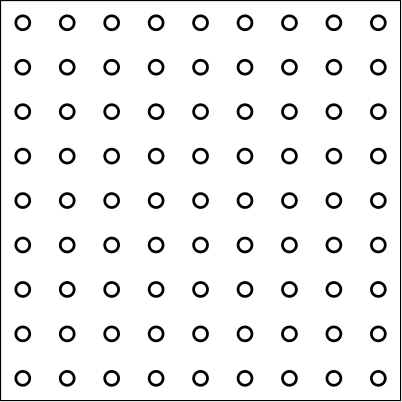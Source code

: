 <?xml version="1.0"?>
<!DOCTYPE ipe SYSTEM "ipe.dtd">
<ipe version="70005" creator="Ipe 7.1.4">
<info created="D:20160408161200" modified="D:20160408161212"/>
<ipestyle name="basic">
<symbol name="arrow/arc(spx)">
<path stroke="sym-stroke" fill="sym-stroke" pen="sym-pen">
0 0 m
-1 0.333 l
-1 -0.333 l
h
</path>
</symbol>
<symbol name="arrow/farc(spx)">
<path stroke="sym-stroke" fill="white" pen="sym-pen">
0 0 m
-1 0.333 l
-1 -0.333 l
h
</path>
</symbol>
<symbol name="mark/circle(sx)" transformations="translations">
<path fill="sym-stroke">
0.6 0 0 0.6 0 0 e
0.4 0 0 0.4 0 0 e
</path>
</symbol>
<symbol name="mark/disk(sx)" transformations="translations">
<path fill="sym-stroke">
0.6 0 0 0.6 0 0 e
</path>
</symbol>
<symbol name="mark/fdisk(sfx)" transformations="translations">
<group>
<path fill="sym-fill">
0.5 0 0 0.5 0 0 e
</path>
<path fill="sym-stroke" fillrule="eofill">
0.6 0 0 0.6 0 0 e
0.4 0 0 0.4 0 0 e
</path>
</group>
</symbol>
<symbol name="mark/box(sx)" transformations="translations">
<path fill="sym-stroke" fillrule="eofill">
-0.6 -0.6 m
0.6 -0.6 l
0.6 0.6 l
-0.6 0.6 l
h
-0.4 -0.4 m
0.4 -0.4 l
0.4 0.4 l
-0.4 0.4 l
h
</path>
</symbol>
<symbol name="mark/square(sx)" transformations="translations">
<path fill="sym-stroke">
-0.6 -0.6 m
0.6 -0.6 l
0.6 0.6 l
-0.6 0.6 l
h
</path>
</symbol>
<symbol name="mark/fsquare(sfx)" transformations="translations">
<group>
<path fill="sym-fill">
-0.5 -0.5 m
0.5 -0.5 l
0.5 0.5 l
-0.5 0.5 l
h
</path>
<path fill="sym-stroke" fillrule="eofill">
-0.6 -0.6 m
0.6 -0.6 l
0.6 0.6 l
-0.6 0.6 l
h
-0.4 -0.4 m
0.4 -0.4 l
0.4 0.4 l
-0.4 0.4 l
h
</path>
</group>
</symbol>
<symbol name="mark/cross(sx)" transformations="translations">
<group>
<path fill="sym-stroke">
-0.43 -0.57 m
0.57 0.43 l
0.43 0.57 l
-0.57 -0.43 l
h
</path>
<path fill="sym-stroke">
-0.43 0.57 m
0.57 -0.43 l
0.43 -0.57 l
-0.57 0.43 l
h
</path>
</group>
</symbol>
<symbol name="arrow/fnormal(spx)">
<path stroke="sym-stroke" fill="white" pen="sym-pen">
0 0 m
-1 0.333 l
-1 -0.333 l
h
</path>
</symbol>
<symbol name="arrow/pointed(spx)">
<path stroke="sym-stroke" fill="sym-stroke" pen="sym-pen">
0 0 m
-1 0.333 l
-0.8 0 l
-1 -0.333 l
h
</path>
</symbol>
<symbol name="arrow/fpointed(spx)">
<path stroke="sym-stroke" fill="white" pen="sym-pen">
0 0 m
-1 0.333 l
-0.8 0 l
-1 -0.333 l
h
</path>
</symbol>
<symbol name="arrow/linear(spx)">
<path stroke="sym-stroke" pen="sym-pen">
-1 0.333 m
0 0 l
-1 -0.333 l
</path>
</symbol>
<symbol name="arrow/fdouble(spx)">
<path stroke="sym-stroke" fill="white" pen="sym-pen">
0 0 m
-1 0.333 l
-1 -0.333 l
h
-1 0 m
-2 0.333 l
-2 -0.333 l
h
</path>
</symbol>
<symbol name="arrow/double(spx)">
<path stroke="sym-stroke" fill="sym-stroke" pen="sym-pen">
0 0 m
-1 0.333 l
-1 -0.333 l
h
-1 0 m
-2 0.333 l
-2 -0.333 l
h
</path>
</symbol>
<pen name="heavier" value="0.8"/>
<pen name="fat" value="1.2"/>
<pen name="ultrafat" value="2"/>
<symbolsize name="large" value="5"/>
<symbolsize name="small" value="2"/>
<symbolsize name="tiny" value="1.1"/>
<arrowsize name="large" value="10"/>
<arrowsize name="small" value="5"/>
<arrowsize name="tiny" value="3"/>
<color name="red" value="1 0 0"/>
<color name="green" value="0 1 0"/>
<color name="blue" value="0 0 1"/>
<color name="yellow" value="1 1 0"/>
<color name="orange" value="1 0.647 0"/>
<color name="gold" value="1 0.843 0"/>
<color name="purple" value="0.627 0.125 0.941"/>
<color name="gray" value="0.745"/>
<color name="brown" value="0.647 0.165 0.165"/>
<color name="navy" value="0 0 0.502"/>
<color name="pink" value="1 0.753 0.796"/>
<color name="seagreen" value="0.18 0.545 0.341"/>
<color name="turquoise" value="0.251 0.878 0.816"/>
<color name="violet" value="0.933 0.51 0.933"/>
<color name="darkblue" value="0 0 0.545"/>
<color name="darkcyan" value="0 0.545 0.545"/>
<color name="darkgray" value="0.663"/>
<color name="darkgreen" value="0 0.392 0"/>
<color name="darkmagenta" value="0.545 0 0.545"/>
<color name="darkorange" value="1 0.549 0"/>
<color name="darkred" value="0.545 0 0"/>
<color name="lightblue" value="0.678 0.847 0.902"/>
<color name="lightcyan" value="0.878 1 1"/>
<color name="lightgray" value="0.827"/>
<color name="lightgreen" value="0.565 0.933 0.565"/>
<color name="lightyellow" value="1 1 0.878"/>
<dashstyle name="dashed" value="[4] 0"/>
<dashstyle name="dotted" value="[1 3] 0"/>
<dashstyle name="dash dotted" value="[4 2 1 2] 0"/>
<dashstyle name="dash dot dotted" value="[4 2 1 2 1 2] 0"/>
<textsize name="large" value="\large"/>
<textsize name="Large" value="\Large"/>
<textsize name="LARGE" value="\LARGE"/>
<textsize name="huge" value="\huge"/>
<textsize name="Huge" value="\Huge"/>
<textsize name="small" value="\small"/>
<textsize name="footnote" value="\footnotesize"/>
<textsize name="tiny" value="\tiny"/>
<textstyle name="center" begin="\begin{center}" end="\end{center}"/>
<textstyle name="itemize" begin="\begin{itemize}" end="\end{itemize}"/>
<textstyle name="item" begin="\begin{itemize}\item{}" end="\end{itemize}"/>
<gridsize name="4 pts" value="4"/>
<gridsize name="8 pts (~3 mm)" value="8"/>
<gridsize name="16 pts (~6 mm)" value="16"/>
<gridsize name="32 pts (~12 mm)" value="32"/>
<gridsize name="10 pts (~3.5 mm)" value="10"/>
<gridsize name="20 pts (~7 mm)" value="20"/>
<gridsize name="14 pts (~5 mm)" value="14"/>
<gridsize name="28 pts (~10 mm)" value="28"/>
<gridsize name="56 pts (~20 mm)" value="56"/>
<anglesize name="90 deg" value="90"/>
<anglesize name="60 deg" value="60"/>
<anglesize name="45 deg" value="45"/>
<anglesize name="30 deg" value="30"/>
<anglesize name="22.5 deg" value="22.5"/>
<tiling name="falling" angle="-60" step="4" width="1"/>
<tiling name="rising" angle="30" step="4" width="1"/>
</ipestyle>
<page>
<layer name="alpha"/>
<layer name="beta"/>
<layer name="gamma"/>
<layer name="delta"/>
<layer name="epsilon"/>
<layer name="zeta"/>
<layer name="eta"/>
<layer name="theta"/>
<layer name="iota"/>
<layer name="kappa"/>
<layer name="lambda"/>
<layer name="mu"/>
<layer name="nu"/>
<layer name="xi"/>
<layer name="omicron"/>
<layer name="pi"/>
<layer name="rho"/>
<layer name="sigma"/>
<layer name="tau"/>
<layer name="phi"/>
<layer name="chi"/>
<layer name="omega"/>
<layer name="alpha1"/>
<layer name="alpha2"/>
<layer name="alpha3"/>
<layer name="alpha4"/>
<layer name="alpha5"/>
<layer name="alpha6"/>
<view layers="alpha" active="alpha"/>
<view layers="alpha beta phi" active="phi"/>
<view layers="alpha beta gamma" active="gamma"/>
<view layers="alpha beta gamma delta chi" active="chi"/>
<view layers="alpha beta gamma delta epsilon" active="epsilon"/>
<view layers="alpha beta gamma delta epsilon zeta omega" active="omega"/>
<view layers="alpha beta gamma delta epsilon zeta eta" active="eta"/>
<view layers="alpha beta gamma delta epsilon zeta eta theta alpha1" active="alpha1"/>
<view layers="alpha beta gamma delta epsilon zeta eta theta iota" active="iota"/>
<view layers="alpha beta gamma delta epsilon zeta eta theta iota kappa alpha2" active="alpha2"/>
<view layers="alpha beta gamma delta epsilon zeta eta theta iota kappa lambda" active="lambda"/>
<view layers="alpha beta gamma delta epsilon zeta eta theta iota kappa lambda mu alpha3" active="alpha3"/>
<view layers="alpha beta gamma delta epsilon zeta eta theta iota kappa lambda mu nu" active="nu"/>
<view layers="alpha beta gamma delta epsilon zeta eta theta iota kappa lambda mu nu xi alpha4" active="alpha4"/>
<view layers="alpha beta gamma delta epsilon zeta eta theta iota kappa lambda mu nu xi omicron" active="omicron"/>
<view layers="alpha beta gamma delta epsilon zeta eta theta iota kappa lambda mu nu xi omicron pi alpha5" active="alpha5"/>
<view layers="alpha beta gamma delta epsilon zeta eta theta iota kappa lambda mu nu xi omicron pi rho" active="rho"/>
<view layers="alpha beta gamma delta epsilon zeta eta theta iota kappa lambda mu nu xi omicron pi rho sigma alpha6" active="alpha6"/>
<view layers="alpha beta gamma delta epsilon zeta eta theta iota kappa lambda mu nu xi omicron pi rho sigma tau" active="tau"/>
<path layer="alpha" matrix="1 0 0 1 0 -400" stroke="black">
256 768 m
256 624 l
400 624 l
400 768 l
h
</path>
<use matrix="1 0 0 1 8 -408" name="mark/fdisk(sfx)" pos="384 768" size="large" stroke="black" fill="white"/>
<use matrix="1 0 0 1 -8 -408" name="mark/fdisk(sfx)" pos="384 768" size="large" stroke="black" fill="white"/>
<use matrix="1 0 0 1 -24 -408" name="mark/fdisk(sfx)" pos="384 768" size="large" stroke="black" fill="white"/>
<use matrix="1 0 0 1 -40 -408" name="mark/fdisk(sfx)" pos="384 768" size="large" stroke="black" fill="white"/>
<use matrix="1 0 0 1 -56 -408" name="mark/fdisk(sfx)" pos="384 768" size="large" stroke="black" fill="white"/>
<use matrix="1 0 0 1 -72 -408" name="mark/fdisk(sfx)" pos="384 768" size="large" stroke="black" fill="white"/>
<use matrix="1 0 0 1 -88 -408" name="mark/fdisk(sfx)" pos="384 768" size="large" stroke="black" fill="white"/>
<use matrix="1 0 0 1 -104 -408" name="mark/fdisk(sfx)" pos="384 768" size="large" stroke="black" fill="white"/>
<use matrix="1 0 0 1 -120 -408" name="mark/fdisk(sfx)" pos="384 768" size="large" stroke="black" fill="white"/>
<use matrix="1 0 0 1 8 -424" name="mark/fdisk(sfx)" pos="384 768" size="large" stroke="black" fill="white"/>
<use matrix="1 0 0 1 -8 -424" name="mark/fdisk(sfx)" pos="384 768" size="large" stroke="black" fill="white"/>
<use matrix="1 0 0 1 -24 -424" name="mark/fdisk(sfx)" pos="384 768" size="large" stroke="black" fill="white"/>
<use matrix="1 0 0 1 -40 -424" name="mark/fdisk(sfx)" pos="384 768" size="large" stroke="black" fill="white"/>
<use matrix="1 0 0 1 -56 -424" name="mark/fdisk(sfx)" pos="384 768" size="large" stroke="black" fill="white"/>
<use matrix="1 0 0 1 -72 -424" name="mark/fdisk(sfx)" pos="384 768" size="large" stroke="black" fill="white"/>
<use matrix="1 0 0 1 -88 -424" name="mark/fdisk(sfx)" pos="384 768" size="large" stroke="black" fill="white"/>
<use matrix="1 0 0 1 -104 -424" name="mark/fdisk(sfx)" pos="384 768" size="large" stroke="black" fill="white"/>
<use matrix="1 0 0 1 -120 -424" name="mark/fdisk(sfx)" pos="384 768" size="large" stroke="black" fill="white"/>
<use matrix="1 0 0 1 8 -440" name="mark/fdisk(sfx)" pos="384 768" size="large" stroke="black" fill="white"/>
<use matrix="1 0 0 1 -8 -440" name="mark/fdisk(sfx)" pos="384 768" size="large" stroke="black" fill="white"/>
<use matrix="1 0 0 1 -24 -440" name="mark/fdisk(sfx)" pos="384 768" size="large" stroke="black" fill="white"/>
<use matrix="1 0 0 1 -40 -440" name="mark/fdisk(sfx)" pos="384 768" size="large" stroke="black" fill="white"/>
<use matrix="1 0 0 1 -56 -440" name="mark/fdisk(sfx)" pos="384 768" size="large" stroke="black" fill="white"/>
<use matrix="1 0 0 1 -72 -440" name="mark/fdisk(sfx)" pos="384 768" size="large" stroke="black" fill="white"/>
<use matrix="1 0 0 1 -88 -440" name="mark/fdisk(sfx)" pos="384 768" size="large" stroke="black" fill="white"/>
<use matrix="1 0 0 1 -104 -440" name="mark/fdisk(sfx)" pos="384 768" size="large" stroke="black" fill="white"/>
<use matrix="1 0 0 1 -120 -440" name="mark/fdisk(sfx)" pos="384 768" size="large" stroke="black" fill="white"/>
<use matrix="1 0 0 1 8 -456" name="mark/fdisk(sfx)" pos="384 768" size="large" stroke="black" fill="white"/>
<use matrix="1 0 0 1 -8 -456" name="mark/fdisk(sfx)" pos="384 768" size="large" stroke="black" fill="white"/>
<use matrix="1 0 0 1 -24 -456" name="mark/fdisk(sfx)" pos="384 768" size="large" stroke="black" fill="white"/>
<use matrix="1 0 0 1 -40 -456" name="mark/fdisk(sfx)" pos="384 768" size="large" stroke="black" fill="white"/>
<use matrix="1 0 0 1 -56 -456" name="mark/fdisk(sfx)" pos="384 768" size="large" stroke="black" fill="white"/>
<use matrix="1 0 0 1 -72 -456" name="mark/fdisk(sfx)" pos="384 768" size="large" stroke="black" fill="white"/>
<use matrix="1 0 0 1 -88 -456" name="mark/fdisk(sfx)" pos="384 768" size="large" stroke="black" fill="white"/>
<use matrix="1 0 0 1 -104 -456" name="mark/fdisk(sfx)" pos="384 768" size="large" stroke="black" fill="white"/>
<use matrix="1 0 0 1 -120 -456" name="mark/fdisk(sfx)" pos="384 768" size="large" stroke="black" fill="white"/>
<use matrix="1 0 0 1 8 -472" name="mark/fdisk(sfx)" pos="384 768" size="large" stroke="black" fill="white"/>
<use matrix="1 0 0 1 -8 -472" name="mark/fdisk(sfx)" pos="384 768" size="large" stroke="black" fill="white"/>
<use matrix="1 0 0 1 -24 -472" name="mark/fdisk(sfx)" pos="384 768" size="large" stroke="black" fill="white"/>
<use matrix="1 0 0 1 -40 -472" name="mark/fdisk(sfx)" pos="384 768" size="large" stroke="black" fill="white"/>
<use matrix="1 0 0 1 -56 -472" name="mark/fdisk(sfx)" pos="384 768" size="large" stroke="black" fill="white"/>
<use matrix="1 0 0 1 -72 -472" name="mark/fdisk(sfx)" pos="384 768" size="large" stroke="black" fill="white"/>
<use matrix="1 0 0 1 -88 -472" name="mark/fdisk(sfx)" pos="384 768" size="large" stroke="black" fill="white"/>
<use matrix="1 0 0 1 -104 -472" name="mark/fdisk(sfx)" pos="384 768" size="large" stroke="black" fill="white"/>
<use matrix="1 0 0 1 -120 -472" name="mark/fdisk(sfx)" pos="384 768" size="large" stroke="black" fill="white"/>
<use matrix="1 0 0 1 8 -488" name="mark/fdisk(sfx)" pos="384 768" size="large" stroke="black" fill="white"/>
<use matrix="1 0 0 1 -8 -488" name="mark/fdisk(sfx)" pos="384 768" size="large" stroke="black" fill="white"/>
<use matrix="1 0 0 1 -24 -488" name="mark/fdisk(sfx)" pos="384 768" size="large" stroke="black" fill="white"/>
<use matrix="1 0 0 1 -40 -488" name="mark/fdisk(sfx)" pos="384 768" size="large" stroke="black" fill="white"/>
<use matrix="1 0 0 1 -56 -488" name="mark/fdisk(sfx)" pos="384 768" size="large" stroke="black" fill="white"/>
<use matrix="1 0 0 1 -72 -488" name="mark/fdisk(sfx)" pos="384 768" size="large" stroke="black" fill="white"/>
<use matrix="1 0 0 1 -88 -488" name="mark/fdisk(sfx)" pos="384 768" size="large" stroke="black" fill="white"/>
<use matrix="1 0 0 1 -104 -488" name="mark/fdisk(sfx)" pos="384 768" size="large" stroke="black" fill="white"/>
<use matrix="1 0 0 1 -120 -488" name="mark/fdisk(sfx)" pos="384 768" size="large" stroke="black" fill="white"/>
<use matrix="1 0 0 1 8 -504" name="mark/fdisk(sfx)" pos="384 768" size="large" stroke="black" fill="white"/>
<use matrix="1 0 0 1 -8 -504" name="mark/fdisk(sfx)" pos="384 768" size="large" stroke="black" fill="white"/>
<use matrix="1 0 0 1 -24 -504" name="mark/fdisk(sfx)" pos="384 768" size="large" stroke="black" fill="white"/>
<use matrix="1 0 0 1 -40 -504" name="mark/fdisk(sfx)" pos="384 768" size="large" stroke="black" fill="white"/>
<use matrix="1 0 0 1 -56 -504" name="mark/fdisk(sfx)" pos="384 768" size="large" stroke="black" fill="white"/>
<use matrix="1 0 0 1 -72 -504" name="mark/fdisk(sfx)" pos="384 768" size="large" stroke="black" fill="white"/>
<use matrix="1 0 0 1 -88 -504" name="mark/fdisk(sfx)" pos="384 768" size="large" stroke="black" fill="white"/>
<use matrix="1 0 0 1 -104 -504" name="mark/fdisk(sfx)" pos="384 768" size="large" stroke="black" fill="white"/>
<use matrix="1 0 0 1 -120 -504" name="mark/fdisk(sfx)" pos="384 768" size="large" stroke="black" fill="white"/>
<use matrix="1 0 0 1 8 -520" name="mark/fdisk(sfx)" pos="384 768" size="large" stroke="black" fill="white"/>
<use matrix="1 0 0 1 -8 -520" name="mark/fdisk(sfx)" pos="384 768" size="large" stroke="black" fill="white"/>
<use matrix="1 0 0 1 -24 -520" name="mark/fdisk(sfx)" pos="384 768" size="large" stroke="black" fill="white"/>
<use matrix="1 0 0 1 -40 -520" name="mark/fdisk(sfx)" pos="384 768" size="large" stroke="black" fill="white"/>
<use matrix="1 0 0 1 -56 -520" name="mark/fdisk(sfx)" pos="384 768" size="large" stroke="black" fill="white"/>
<use matrix="1 0 0 1 -72 -520" name="mark/fdisk(sfx)" pos="384 768" size="large" stroke="black" fill="white"/>
<use matrix="1 0 0 1 -88 -520" name="mark/fdisk(sfx)" pos="384 768" size="large" stroke="black" fill="white"/>
<use matrix="1 0 0 1 -104 -520" name="mark/fdisk(sfx)" pos="384 768" size="large" stroke="black" fill="white"/>
<use matrix="1 0 0 1 -120 -520" name="mark/fdisk(sfx)" pos="384 768" size="large" stroke="black" fill="white"/>
<use matrix="1 0 0 1 8 -536" name="mark/fdisk(sfx)" pos="384 768" size="large" stroke="black" fill="white"/>
<use matrix="1 0 0 1 -8 -536" name="mark/fdisk(sfx)" pos="384 768" size="large" stroke="black" fill="white"/>
<use matrix="1 0 0 1 -24 -536" name="mark/fdisk(sfx)" pos="384 768" size="large" stroke="black" fill="white"/>
<use matrix="1 0 0 1 -40 -536" name="mark/fdisk(sfx)" pos="384 768" size="large" stroke="black" fill="white"/>
<use matrix="1 0 0 1 -56 -536" name="mark/fdisk(sfx)" pos="384 768" size="large" stroke="black" fill="white"/>
<use matrix="1 0 0 1 -72 -536" name="mark/fdisk(sfx)" pos="384 768" size="large" stroke="black" fill="white"/>
<use matrix="1 0 0 1 -88 -536" name="mark/fdisk(sfx)" pos="384 768" size="large" stroke="black" fill="white"/>
<use matrix="1 0 0 1 -104 -536" name="mark/fdisk(sfx)" pos="384 768" size="large" stroke="black" fill="white"/>
<use matrix="1 0 0 1 -120 -536" name="mark/fdisk(sfx)" pos="384 768" size="large" stroke="black" fill="white"/>
<use layer="beta" name="mark/fdisk(sfx)" pos="392 360" size="large" stroke="black" fill="black"/>
<use name="mark/fdisk(sfx)" pos="376 344" size="large" stroke="black" fill="black"/>
<use layer="delta" name="mark/fdisk(sfx)" pos="360 360" size="large" stroke="black" fill="black"/>
<use name="mark/fdisk(sfx)" pos="344 344" size="large" stroke="black" fill="black"/>
<use layer="beta" name="mark/fdisk(sfx)" pos="328 280" size="large" stroke="black" fill="black"/>
<use layer="delta" name="mark/fdisk(sfx)" pos="328 264" size="large" stroke="black" fill="black"/>
<use layer="zeta" name="mark/fdisk(sfx)" pos="392 328" size="large" stroke="black" fill="black"/>
<use name="mark/fdisk(sfx)" pos="376 312" size="large" stroke="black" fill="black"/>
<use name="mark/fdisk(sfx)" pos="328 248" size="large" stroke="black" fill="black"/>
<use layer="theta" name="mark/fdisk(sfx)" pos="360 328" size="large" stroke="black" fill="black"/>
<use name="mark/fdisk(sfx)" pos="344 312" size="large" stroke="black" fill="black"/>
<use name="mark/fdisk(sfx)" pos="328 232" size="large" stroke="black" fill="black"/>
<use layer="kappa" name="mark/fdisk(sfx)" pos="312 360" size="large" stroke="black" fill="black"/>
<use name="mark/fdisk(sfx)" pos="296 344" size="large" stroke="black" fill="black"/>
<use name="mark/fdisk(sfx)" pos="280 328" size="large" stroke="black" fill="black"/>
<use name="mark/fdisk(sfx)" pos="264 312" size="large" stroke="black" fill="black"/>
<use layer="mu" name="mark/fdisk(sfx)" pos="312 280" size="large" stroke="black" fill="black"/>
<use name="mark/fdisk(sfx)" pos="296 264" size="large" stroke="black" fill="black"/>
<use name="mark/fdisk(sfx)" pos="392 296" size="large" stroke="black" fill="black"/>
<use layer="xi" name="mark/fdisk(sfx)" pos="280 280" size="large" stroke="black" fill="black"/>
<use name="mark/fdisk(sfx)" pos="264 264" size="large" stroke="black" fill="black"/>
<use name="mark/fdisk(sfx)" pos="376 296" size="large" stroke="black" fill="black"/>
<use layer="pi" name="mark/fdisk(sfx)" pos="312 248" size="large" stroke="black" fill="black"/>
<use name="mark/fdisk(sfx)" pos="296 232" size="large" stroke="black" fill="black"/>
<use name="mark/fdisk(sfx)" pos="360 296" size="large" stroke="black" fill="black"/>
<use layer="sigma" name="mark/fdisk(sfx)" pos="280 248" size="large" stroke="black" fill="black"/>
<use name="mark/fdisk(sfx)" pos="264 232" size="large" stroke="black" fill="black"/>
<use name="mark/fdisk(sfx)" pos="344 296" size="large" stroke="black" fill="black"/>
<use layer="gamma" name="mark/cross(sx)" pos="376 360" size="large" stroke="black"/>
<use name="mark/cross(sx)" pos="392 344" size="large" stroke="black"/>
<use name="mark/cross(sx)" pos="344 280" size="large" stroke="black"/>
<use name="mark/cross(sx)" pos="360 280" size="large" stroke="black"/>
<use name="mark/cross(sx)" pos="376 280" size="large" stroke="black"/>
<use name="mark/cross(sx)" pos="392 280" size="large" stroke="black"/>
<use name="mark/cross(sx)" pos="328 296" size="large" stroke="black"/>
<use name="mark/cross(sx)" pos="328 312" size="large" stroke="black"/>
<use name="mark/cross(sx)" pos="328 328" size="large" stroke="black"/>
<use name="mark/cross(sx)" pos="328 344" size="large" stroke="black"/>
<use name="mark/cross(sx)" pos="328 360" size="large" stroke="black"/>
<use layer="epsilon" name="mark/cross(sx)" pos="344 360" size="large" stroke="black"/>
<use name="mark/cross(sx)" pos="360 344" size="large" stroke="black"/>
<use name="mark/cross(sx)" pos="344 264" size="large" stroke="black"/>
<use name="mark/cross(sx)" pos="360 264" size="large" stroke="black"/>
<use name="mark/cross(sx)" pos="376 264" size="large" stroke="black"/>
<use name="mark/cross(sx)" pos="392 264" size="large" stroke="black"/>
<use layer="eta" name="mark/cross(sx)" pos="376 328" size="large" stroke="black"/>
<use name="mark/cross(sx)" pos="392 312" size="large" stroke="black"/>
<use name="mark/cross(sx)" pos="344 248" size="large" stroke="black"/>
<use name="mark/cross(sx)" pos="360 248" size="large" stroke="black"/>
<use name="mark/cross(sx)" pos="376 248" size="large" stroke="black"/>
<use name="mark/cross(sx)" pos="392 248" size="large" stroke="black"/>
<use layer="iota" name="mark/cross(sx)" pos="344 328" size="large" stroke="black"/>
<use name="mark/cross(sx)" pos="360 312" size="large" stroke="black"/>
<use name="mark/cross(sx)" pos="344 232" size="large" stroke="black"/>
<use name="mark/cross(sx)" pos="360 232" size="large" stroke="black"/>
<use name="mark/cross(sx)" pos="376 232" size="large" stroke="black"/>
<use name="mark/cross(sx)" pos="392 232" size="large" stroke="black"/>
<use layer="lambda" name="mark/cross(sx)" pos="264 360" size="large" stroke="black"/>
<use name="mark/cross(sx)" pos="264 344" size="large" stroke="black"/>
<use name="mark/cross(sx)" pos="264 328" size="large" stroke="black"/>
<use name="mark/cross(sx)" pos="280 344" size="large" stroke="black"/>
<use name="mark/cross(sx)" pos="280 360" size="large" stroke="black"/>
<use name="mark/cross(sx)" pos="296 360" size="large" stroke="black"/>
<use name="mark/cross(sx)" pos="296 328" size="large" stroke="black"/>
<use name="mark/cross(sx)" pos="312 328" size="large" stroke="black"/>
<use name="mark/cross(sx)" pos="312 344" size="large" stroke="black"/>
<use name="mark/cross(sx)" pos="312 312" size="large" stroke="black"/>
<use name="mark/cross(sx)" pos="296 312" size="large" stroke="black"/>
<use name="mark/cross(sx)" pos="280 312" size="large" stroke="black"/>
<use layer="nu" name="mark/cross(sx)" pos="312 264" size="large" stroke="black"/>
<use name="mark/cross(sx)" pos="296 280" size="large" stroke="black"/>
<use name="mark/cross(sx)" pos="296 296" size="large" stroke="black"/>
<use name="mark/cross(sx)" pos="312 296" size="large" stroke="black"/>
<use layer="omicron" name="mark/cross(sx)" pos="280 296" size="large" stroke="black"/>
<use name="mark/cross(sx)" pos="264 296" size="large" stroke="black"/>
<use name="mark/cross(sx)" pos="264 280" size="large" stroke="black"/>
<use name="mark/cross(sx)" pos="280 264" size="large" stroke="black"/>
<use layer="rho" name="mark/cross(sx)" pos="296 248" size="large" stroke="black"/>
<use name="mark/cross(sx)" pos="312 232" size="large" stroke="black"/>
<use layer="tau" name="mark/cross(sx)" pos="264 248" size="large" stroke="black"/>
<use name="mark/cross(sx)" pos="280 232" size="large" stroke="black"/>
<use layer="phi" name="mark/fdisk(sfx)" pos="392 360" size="large" stroke="red" fill="red"/>
<use name="mark/fdisk(sfx)" pos="376 344" size="large" stroke="red" fill="red"/>
<use name="mark/fdisk(sfx)" pos="328 280" size="large" stroke="red" fill="red"/>
<use layer="chi" name="mark/fdisk(sfx)" pos="360 360" size="large" stroke="red" fill="red"/>
<use name="mark/fdisk(sfx)" pos="344 344" size="large" stroke="red" fill="red"/>
<use name="mark/fdisk(sfx)" pos="328 264" size="large" stroke="red" fill="red"/>
<use layer="omega" name="mark/fdisk(sfx)" pos="392 328" size="large" stroke="red" fill="red"/>
<use name="mark/fdisk(sfx)" pos="376 312" size="large" stroke="red" fill="red"/>
<use name="mark/fdisk(sfx)" pos="328 248" size="large" stroke="red" fill="red"/>
<use layer="alpha1" name="mark/fdisk(sfx)" pos="360 328" size="large" stroke="red" fill="red"/>
<use name="mark/fdisk(sfx)" pos="344 312" size="large" stroke="red" fill="red"/>
<use name="mark/fdisk(sfx)" pos="328 232" size="large" stroke="red" fill="red"/>
<use layer="alpha2" name="mark/fdisk(sfx)" pos="264 312" size="large" stroke="red" fill="red"/>
<use name="mark/fdisk(sfx)" pos="280 328" size="large" stroke="red" fill="red"/>
<use name="mark/fdisk(sfx)" pos="296 344" size="large" stroke="red" fill="red"/>
<use name="mark/fdisk(sfx)" pos="312 360" size="large" stroke="red" fill="red"/>
<use layer="alpha3" name="mark/fdisk(sfx)" pos="296 264" size="large" stroke="red" fill="red"/>
<use name="mark/fdisk(sfx)" pos="312 280" size="large" stroke="red" fill="red"/>
<use name="mark/fdisk(sfx)" pos="392 296" size="large" stroke="red" fill="red"/>
<use layer="alpha4" name="mark/fdisk(sfx)" pos="264 264" size="large" stroke="red" fill="red"/>
<use name="mark/fdisk(sfx)" pos="280 280" size="large" stroke="red" fill="red"/>
<use name="mark/fdisk(sfx)" pos="376 296" size="large" stroke="red" fill="red"/>
<use layer="alpha5" name="mark/fdisk(sfx)" pos="296 232" size="large" stroke="red" fill="red"/>
<use name="mark/fdisk(sfx)" pos="312 248" size="large" stroke="red" fill="red"/>
<use name="mark/fdisk(sfx)" pos="360 296" size="large" stroke="red" fill="red"/>
<use layer="alpha6" name="mark/fdisk(sfx)" pos="264 232" size="large" stroke="red" fill="red"/>
<use name="mark/fdisk(sfx)" pos="280 248" size="large" stroke="red" fill="red"/>
<use name="mark/fdisk(sfx)" pos="344 296" size="large" stroke="red" fill="red"/>
</page>
</ipe>
